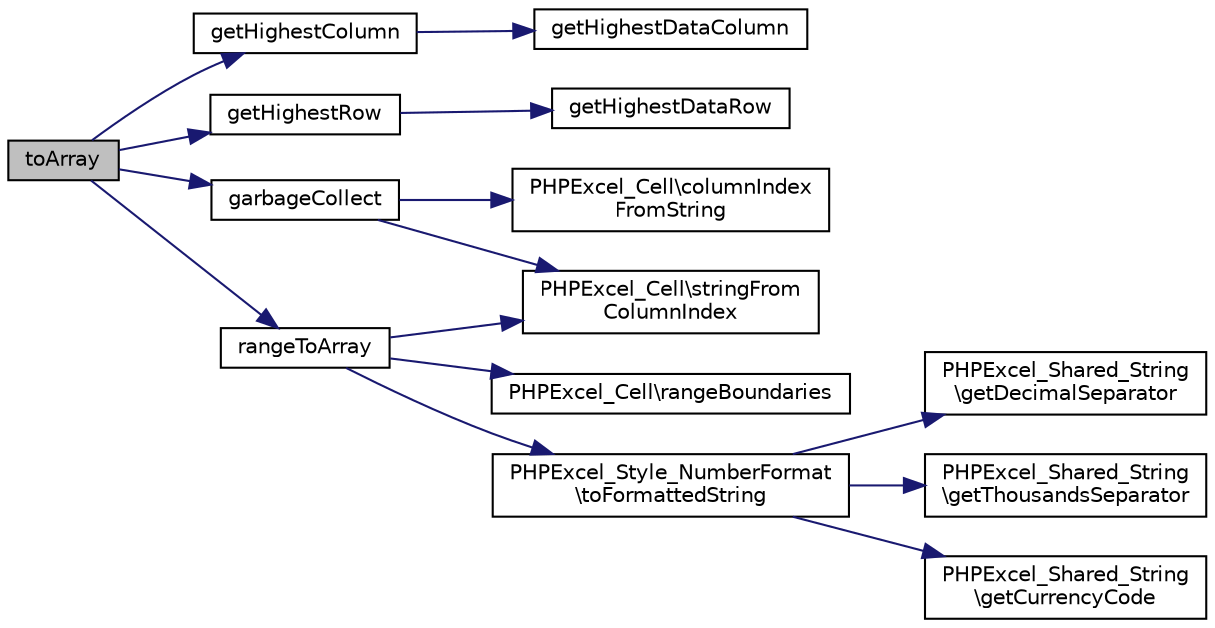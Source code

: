 digraph "toArray"
{
  edge [fontname="Helvetica",fontsize="10",labelfontname="Helvetica",labelfontsize="10"];
  node [fontname="Helvetica",fontsize="10",shape=record];
  rankdir="LR";
  Node702 [label="toArray",height=0.2,width=0.4,color="black", fillcolor="grey75", style="filled", fontcolor="black"];
  Node702 -> Node703 [color="midnightblue",fontsize="10",style="solid",fontname="Helvetica"];
  Node703 [label="garbageCollect",height=0.2,width=0.4,color="black", fillcolor="white", style="filled",URL="$class_p_h_p_excel___worksheet.html#ad054aa2be59f850062572eca2d1a7231"];
  Node703 -> Node704 [color="midnightblue",fontsize="10",style="solid",fontname="Helvetica"];
  Node704 [label="PHPExcel_Cell\\columnIndex\lFromString",height=0.2,width=0.4,color="black", fillcolor="white", style="filled",URL="$class_p_h_p_excel___cell.html#a492724422ceefe1d16ed2a8997a0a489"];
  Node703 -> Node705 [color="midnightblue",fontsize="10",style="solid",fontname="Helvetica"];
  Node705 [label="PHPExcel_Cell\\stringFrom\lColumnIndex",height=0.2,width=0.4,color="black", fillcolor="white", style="filled",URL="$class_p_h_p_excel___cell.html#ab5501b4cf2f8cd0af389ad4096fb9387"];
  Node702 -> Node706 [color="midnightblue",fontsize="10",style="solid",fontname="Helvetica"];
  Node706 [label="getHighestColumn",height=0.2,width=0.4,color="black", fillcolor="white", style="filled",URL="$class_p_h_p_excel___worksheet.html#ad3c18234404cb06b8ee10126a0091aeb"];
  Node706 -> Node707 [color="midnightblue",fontsize="10",style="solid",fontname="Helvetica"];
  Node707 [label="getHighestDataColumn",height=0.2,width=0.4,color="black", fillcolor="white", style="filled",URL="$class_p_h_p_excel___worksheet.html#a4a525e1230b2c33af19870dc22519c21"];
  Node702 -> Node708 [color="midnightblue",fontsize="10",style="solid",fontname="Helvetica"];
  Node708 [label="getHighestRow",height=0.2,width=0.4,color="black", fillcolor="white", style="filled",URL="$class_p_h_p_excel___worksheet.html#ab1930a4c441cd53616caa55b195bde27"];
  Node708 -> Node709 [color="midnightblue",fontsize="10",style="solid",fontname="Helvetica"];
  Node709 [label="getHighestDataRow",height=0.2,width=0.4,color="black", fillcolor="white", style="filled",URL="$class_p_h_p_excel___worksheet.html#a9bd0ce49a7437c507fc6b9ac168224ee"];
  Node702 -> Node710 [color="midnightblue",fontsize="10",style="solid",fontname="Helvetica"];
  Node710 [label="rangeToArray",height=0.2,width=0.4,color="black", fillcolor="white", style="filled",URL="$class_p_h_p_excel___worksheet.html#a6afa7ed6319e6b370369b1e194381e23"];
  Node710 -> Node711 [color="midnightblue",fontsize="10",style="solid",fontname="Helvetica"];
  Node711 [label="PHPExcel_Cell\\rangeBoundaries",height=0.2,width=0.4,color="black", fillcolor="white", style="filled",URL="$class_p_h_p_excel___cell.html#a9cca2af2bc9046417b3a0a51cf804ef9"];
  Node710 -> Node705 [color="midnightblue",fontsize="10",style="solid",fontname="Helvetica"];
  Node710 -> Node712 [color="midnightblue",fontsize="10",style="solid",fontname="Helvetica"];
  Node712 [label="PHPExcel_Style_NumberFormat\l\\toFormattedString",height=0.2,width=0.4,color="black", fillcolor="white", style="filled",URL="$class_p_h_p_excel___style___number_format.html#a78fee7c5b1981f509fa3bc02864722c0"];
  Node712 -> Node713 [color="midnightblue",fontsize="10",style="solid",fontname="Helvetica"];
  Node713 [label="PHPExcel_Shared_String\l\\getDecimalSeparator",height=0.2,width=0.4,color="black", fillcolor="white", style="filled",URL="$class_p_h_p_excel___shared___string.html#a9508b69d0dcef67c5189fa6e0b602443"];
  Node712 -> Node714 [color="midnightblue",fontsize="10",style="solid",fontname="Helvetica"];
  Node714 [label="PHPExcel_Shared_String\l\\getThousandsSeparator",height=0.2,width=0.4,color="black", fillcolor="white", style="filled",URL="$class_p_h_p_excel___shared___string.html#a58c3a485683aeb388f90fde3226b473a"];
  Node712 -> Node715 [color="midnightblue",fontsize="10",style="solid",fontname="Helvetica"];
  Node715 [label="PHPExcel_Shared_String\l\\getCurrencyCode",height=0.2,width=0.4,color="black", fillcolor="white", style="filled",URL="$class_p_h_p_excel___shared___string.html#aaba192253f94bbad45870587c5a6cf47"];
}
